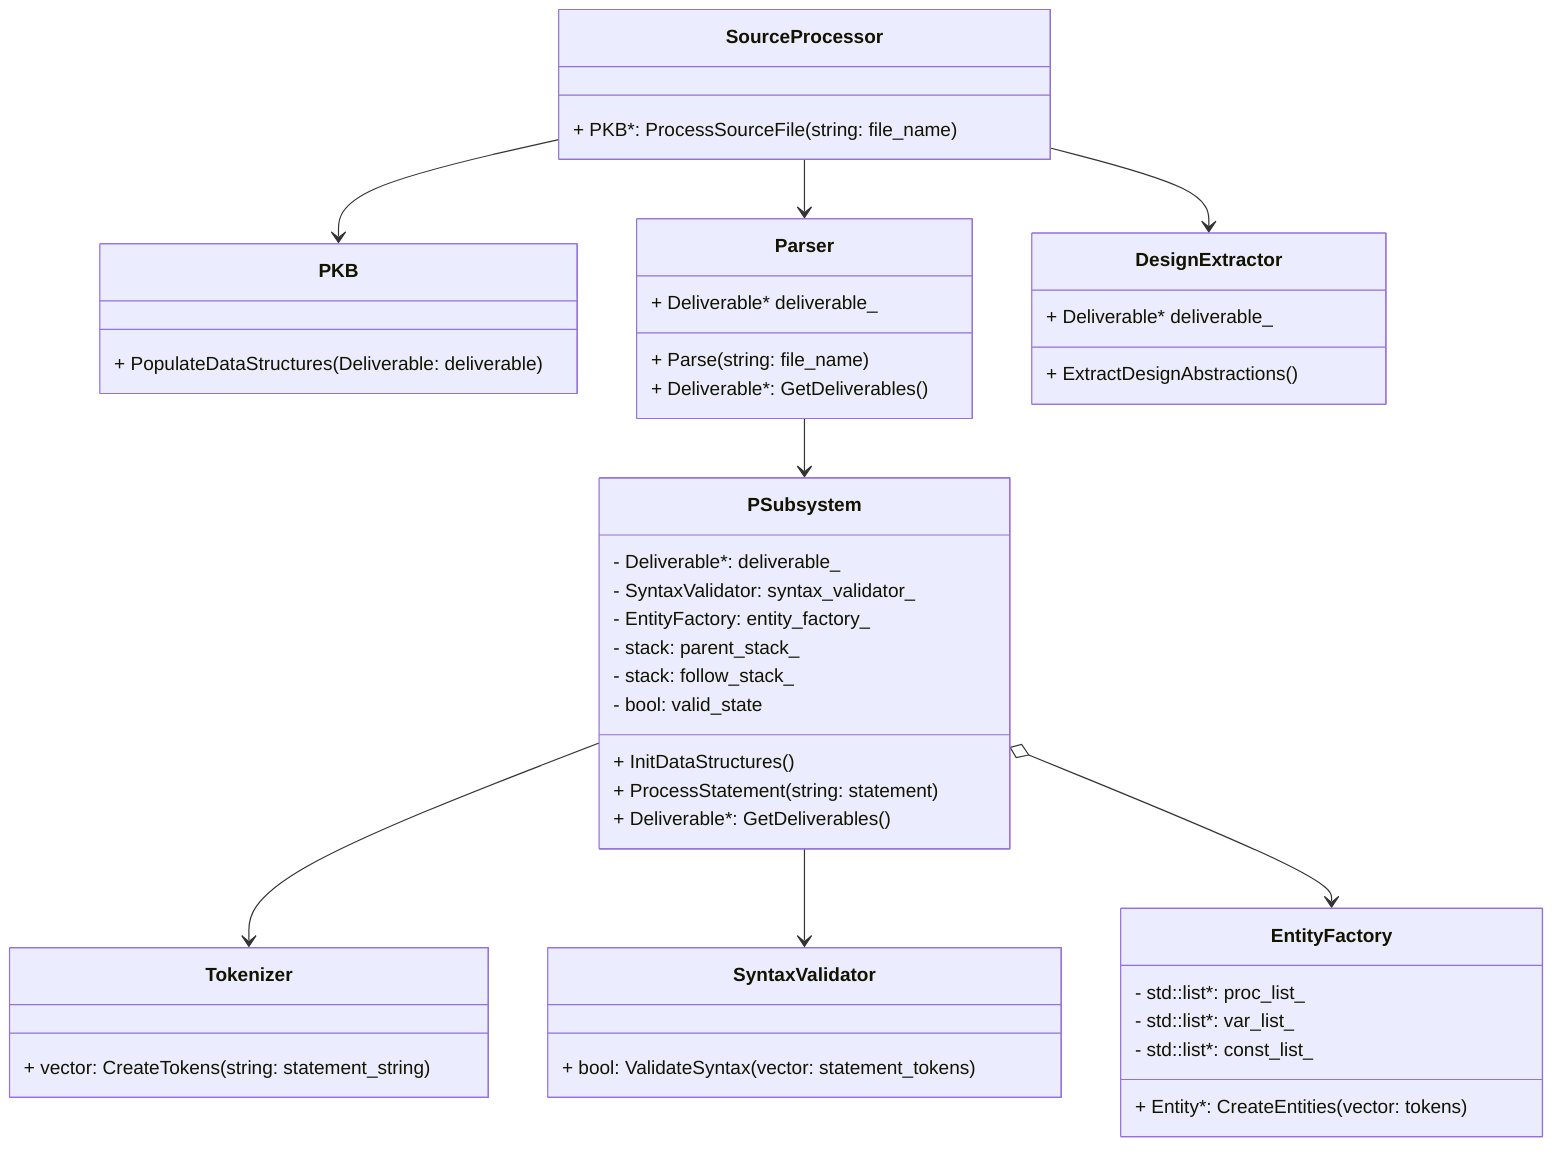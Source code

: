 classDiagram

    class PKB {
        + PopulateDataStructures(Deliverable: deliverable)
    }

    class SourceProcessor {
        + PKB*: ProcessSourceFile(string: file_name)
    }

    class Parser {
        + Deliverable* deliverable_

        + Parse(string: file_name)
        + Deliverable*: GetDeliverables()
    }

    class DesignExtractor {
        + Deliverable* deliverable_

        + ExtractDesignAbstractions()
    }

    class PSubsystem {
        - Deliverable*: deliverable_
        - SyntaxValidator: syntax_validator_
        - EntityFactory: entity_factory_
        - stack<Container*>: parent_stack_
        - stack<Statement*>: follow_stack_
        - bool: valid_state

        + InitDataStructures()
        + ProcessStatement(string: statement)
        + Deliverable*: GetDeliverables()
    }

    class Tokenizer {
        + vector<Token>: CreateTokens(string: statement_string)
    }

    class SyntaxValidator {
        + bool: ValidateSyntax(vector<Token>: statement_tokens)
    }

    class EntityFactory {
        - std::list<Procedure*>*: proc_list_
        - std::list<Variable*>*: var_list_
        - std::list<ConstantValue*>*: const_list_

        + Entity*: CreateEntities(vector<Token>: tokens)
    }

    SourceProcessor --> Parser
    SourceProcessor --> DesignExtractor
    SourceProcessor --> PKB

    Parser --> PSubsystem

    PSubsystem --> Tokenizer
    PSubsystem --> SyntaxValidator
    PSubsystem o--> EntityFactory